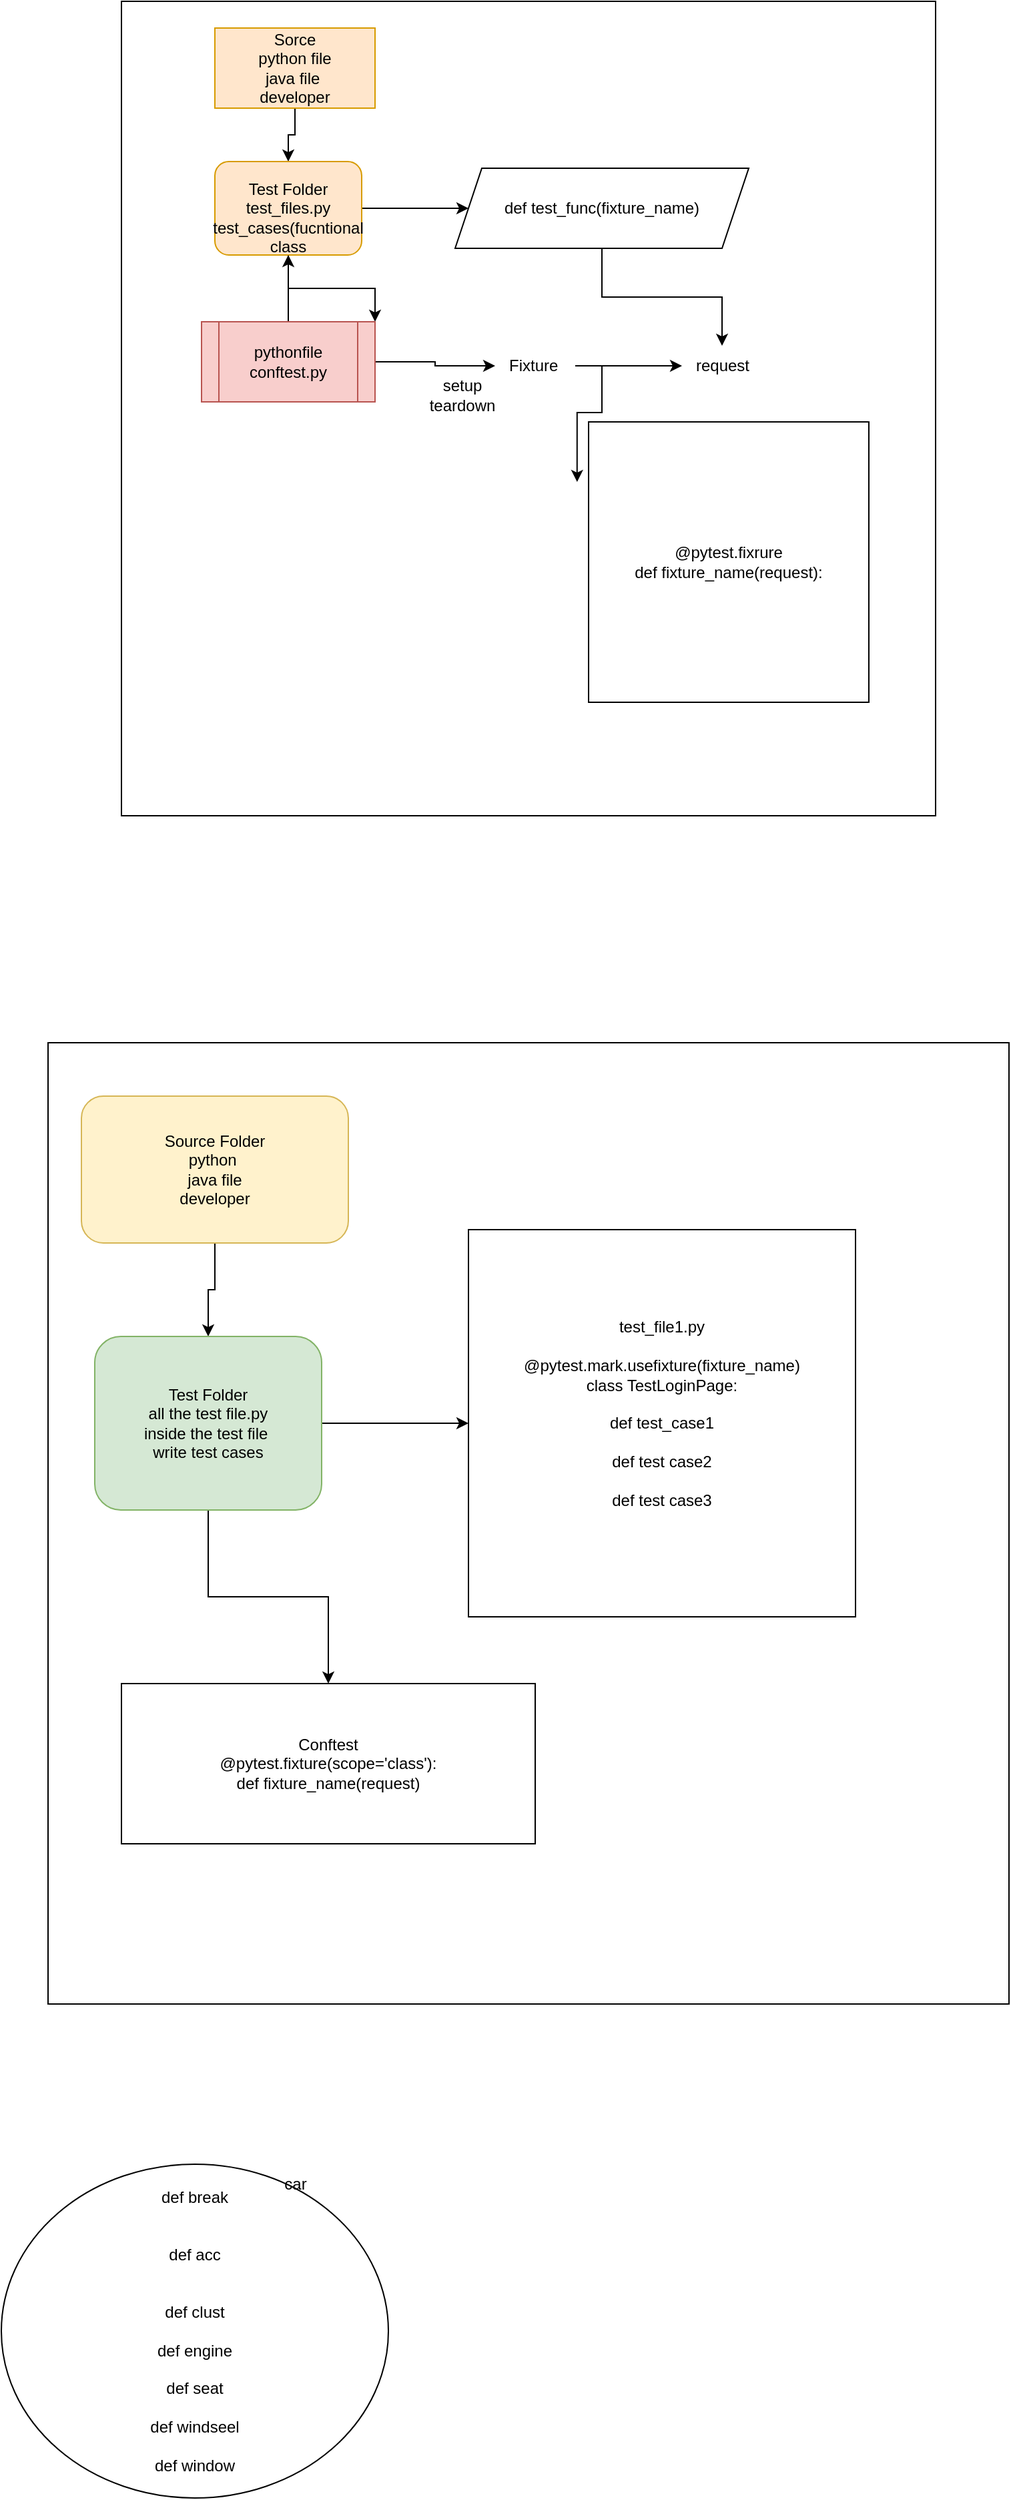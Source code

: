 <mxfile version="24.2.5" type="device">
  <diagram name="Page-1" id="njWOg8QenGgPF7GtcoPt">
    <mxGraphModel dx="1434" dy="1880" grid="1" gridSize="10" guides="1" tooltips="1" connect="1" arrows="1" fold="1" page="1" pageScale="1" pageWidth="850" pageHeight="1100" math="0" shadow="0">
      <root>
        <mxCell id="0" />
        <mxCell id="1" parent="0" />
        <mxCell id="R5fA3wj8_WEJDZadepWY-2" value="&amp;nbsp; &amp;nbsp; &amp;nbsp; &amp;nbsp; &amp;nbsp; &amp;nbsp; &amp;nbsp; &amp;nbsp; &amp;nbsp; &amp;nbsp; &amp;nbsp; &amp;nbsp; &amp;nbsp; &amp;nbsp; &amp;nbsp; &amp;nbsp; &amp;nbsp; &amp;nbsp; &amp;nbsp; &amp;nbsp; &amp;nbsp; &amp;nbsp; &amp;nbsp; &amp;nbsp; &amp;nbsp; &amp;nbsp;&amp;nbsp;&lt;div&gt;&lt;br&gt;&lt;/div&gt;&lt;div&gt;&amp;nbsp; &amp;nbsp; &amp;nbsp; &amp;nbsp; &amp;nbsp; &amp;nbsp; &amp;nbsp; &amp;nbsp; &amp;nbsp; &amp;nbsp; &amp;nbsp; &amp;nbsp; &amp;nbsp; &amp;nbsp; &amp;nbsp; &amp;nbsp; &amp;nbsp; &amp;nbsp; &amp;nbsp; &amp;nbsp; &amp;nbsp; &amp;nbsp; &amp;nbsp; &amp;nbsp; Conftest.py&lt;/div&gt;" style="whiteSpace=wrap;html=1;aspect=fixed;" vertex="1" parent="1">
          <mxGeometry x="120" y="-40" width="610" height="610" as="geometry" />
        </mxCell>
        <mxCell id="R5fA3wj8_WEJDZadepWY-10" style="edgeStyle=orthogonalEdgeStyle;rounded=0;orthogonalLoop=1;jettySize=auto;html=1;entryX=0.5;entryY=0;entryDx=0;entryDy=0;" edge="1" parent="1" source="R5fA3wj8_WEJDZadepWY-3" target="R5fA3wj8_WEJDZadepWY-5">
          <mxGeometry relative="1" as="geometry" />
        </mxCell>
        <mxCell id="R5fA3wj8_WEJDZadepWY-3" value="Sorce&lt;div&gt;python file&lt;/div&gt;&lt;div&gt;java file&amp;nbsp;&lt;/div&gt;&lt;div&gt;developer&lt;/div&gt;" style="rounded=0;whiteSpace=wrap;html=1;fillColor=#ffe6cc;strokeColor=#d79b00;" vertex="1" parent="1">
          <mxGeometry x="190" y="-20" width="120" height="60" as="geometry" />
        </mxCell>
        <mxCell id="R5fA3wj8_WEJDZadepWY-9" style="edgeStyle=orthogonalEdgeStyle;rounded=0;orthogonalLoop=1;jettySize=auto;html=1;entryX=1;entryY=0;entryDx=0;entryDy=0;" edge="1" parent="1" source="R5fA3wj8_WEJDZadepWY-5" target="R5fA3wj8_WEJDZadepWY-6">
          <mxGeometry relative="1" as="geometry" />
        </mxCell>
        <mxCell id="R5fA3wj8_WEJDZadepWY-17" value="" style="edgeStyle=orthogonalEdgeStyle;rounded=0;orthogonalLoop=1;jettySize=auto;html=1;" edge="1" parent="1" source="R5fA3wj8_WEJDZadepWY-5">
          <mxGeometry relative="1" as="geometry">
            <mxPoint x="380" y="115" as="targetPoint" />
          </mxGeometry>
        </mxCell>
        <mxCell id="R5fA3wj8_WEJDZadepWY-5" value="&lt;div&gt;&lt;br&gt;&lt;/div&gt;&lt;div&gt;Test Folder&lt;/div&gt;&lt;div&gt;test_files.py&lt;/div&gt;&lt;div&gt;test_cases(fucntional&lt;/div&gt;&lt;div&gt;class&lt;/div&gt;" style="rounded=1;whiteSpace=wrap;html=1;fillColor=#ffe6cc;strokeColor=#d79b00;" vertex="1" parent="1">
          <mxGeometry x="190" y="80" width="110" height="70" as="geometry" />
        </mxCell>
        <mxCell id="R5fA3wj8_WEJDZadepWY-7" style="edgeStyle=orthogonalEdgeStyle;rounded=0;orthogonalLoop=1;jettySize=auto;html=1;entryX=0.5;entryY=1;entryDx=0;entryDy=0;" edge="1" parent="1" source="R5fA3wj8_WEJDZadepWY-6" target="R5fA3wj8_WEJDZadepWY-5">
          <mxGeometry relative="1" as="geometry" />
        </mxCell>
        <mxCell id="R5fA3wj8_WEJDZadepWY-12" style="edgeStyle=orthogonalEdgeStyle;rounded=0;orthogonalLoop=1;jettySize=auto;html=1;" edge="1" parent="1" source="R5fA3wj8_WEJDZadepWY-6" target="R5fA3wj8_WEJDZadepWY-11">
          <mxGeometry relative="1" as="geometry" />
        </mxCell>
        <mxCell id="R5fA3wj8_WEJDZadepWY-6" value="pythonfile&lt;div&gt;conftest.py&lt;/div&gt;" style="shape=process;whiteSpace=wrap;html=1;backgroundOutline=1;fillColor=#f8cecc;strokeColor=#b85450;" vertex="1" parent="1">
          <mxGeometry x="180" y="200" width="130" height="60" as="geometry" />
        </mxCell>
        <mxCell id="R5fA3wj8_WEJDZadepWY-8" value="setup&lt;div&gt;teardown&lt;/div&gt;" style="text;html=1;align=center;verticalAlign=middle;resizable=0;points=[];autosize=1;strokeColor=none;fillColor=none;" vertex="1" parent="1">
          <mxGeometry x="340" y="235" width="70" height="40" as="geometry" />
        </mxCell>
        <mxCell id="R5fA3wj8_WEJDZadepWY-15" value="" style="edgeStyle=orthogonalEdgeStyle;rounded=0;orthogonalLoop=1;jettySize=auto;html=1;" edge="1" parent="1" source="R5fA3wj8_WEJDZadepWY-11" target="R5fA3wj8_WEJDZadepWY-14">
          <mxGeometry relative="1" as="geometry" />
        </mxCell>
        <mxCell id="R5fA3wj8_WEJDZadepWY-11" value="Fixture&amp;nbsp;" style="text;html=1;align=center;verticalAlign=middle;resizable=0;points=[];autosize=1;strokeColor=none;fillColor=none;" vertex="1" parent="1">
          <mxGeometry x="400" y="218" width="60" height="30" as="geometry" />
        </mxCell>
        <mxCell id="R5fA3wj8_WEJDZadepWY-14" value="request" style="text;html=1;align=center;verticalAlign=middle;resizable=0;points=[];autosize=1;strokeColor=none;fillColor=none;" vertex="1" parent="1">
          <mxGeometry x="540" y="218" width="60" height="30" as="geometry" />
        </mxCell>
        <mxCell id="R5fA3wj8_WEJDZadepWY-19" style="edgeStyle=orthogonalEdgeStyle;rounded=0;orthogonalLoop=1;jettySize=auto;html=1;" edge="1" parent="1" source="R5fA3wj8_WEJDZadepWY-18" target="R5fA3wj8_WEJDZadepWY-14">
          <mxGeometry relative="1" as="geometry" />
        </mxCell>
        <mxCell id="R5fA3wj8_WEJDZadepWY-18" value="def test_func(fixture_name)" style="shape=parallelogram;perimeter=parallelogramPerimeter;whiteSpace=wrap;html=1;fixedSize=1;" vertex="1" parent="1">
          <mxGeometry x="370" y="85" width="220" height="60" as="geometry" />
        </mxCell>
        <mxCell id="R5fA3wj8_WEJDZadepWY-20" value="&lt;div&gt;@pytest.fixrure&lt;/div&gt;def fixture_name(request):" style="whiteSpace=wrap;html=1;aspect=fixed;" vertex="1" parent="1">
          <mxGeometry x="470" y="275" width="210" height="210" as="geometry" />
        </mxCell>
        <mxCell id="R5fA3wj8_WEJDZadepWY-21" style="edgeStyle=orthogonalEdgeStyle;rounded=0;orthogonalLoop=1;jettySize=auto;html=1;entryX=-0.041;entryY=0.214;entryDx=0;entryDy=0;entryPerimeter=0;" edge="1" parent="1" source="R5fA3wj8_WEJDZadepWY-11" target="R5fA3wj8_WEJDZadepWY-20">
          <mxGeometry relative="1" as="geometry" />
        </mxCell>
        <mxCell id="R5fA3wj8_WEJDZadepWY-22" value="C" style="whiteSpace=wrap;html=1;aspect=fixed;" vertex="1" parent="1">
          <mxGeometry x="65" y="740" width="720" height="720" as="geometry" />
        </mxCell>
        <mxCell id="R5fA3wj8_WEJDZadepWY-25" style="edgeStyle=orthogonalEdgeStyle;rounded=0;orthogonalLoop=1;jettySize=auto;html=1;" edge="1" parent="1" source="R5fA3wj8_WEJDZadepWY-23" target="R5fA3wj8_WEJDZadepWY-24">
          <mxGeometry relative="1" as="geometry" />
        </mxCell>
        <mxCell id="R5fA3wj8_WEJDZadepWY-23" value="Source Folder&lt;div&gt;python&amp;nbsp;&lt;/div&gt;&lt;div&gt;java file&lt;/div&gt;&lt;div&gt;developer&lt;/div&gt;" style="rounded=1;whiteSpace=wrap;html=1;fillColor=#fff2cc;strokeColor=#d6b656;" vertex="1" parent="1">
          <mxGeometry x="90" y="780" width="200" height="110" as="geometry" />
        </mxCell>
        <mxCell id="R5fA3wj8_WEJDZadepWY-27" style="edgeStyle=orthogonalEdgeStyle;rounded=0;orthogonalLoop=1;jettySize=auto;html=1;" edge="1" parent="1" source="R5fA3wj8_WEJDZadepWY-24" target="R5fA3wj8_WEJDZadepWY-26">
          <mxGeometry relative="1" as="geometry" />
        </mxCell>
        <mxCell id="R5fA3wj8_WEJDZadepWY-29" style="edgeStyle=orthogonalEdgeStyle;rounded=0;orthogonalLoop=1;jettySize=auto;html=1;entryX=0;entryY=0.5;entryDx=0;entryDy=0;" edge="1" parent="1" source="R5fA3wj8_WEJDZadepWY-24" target="R5fA3wj8_WEJDZadepWY-28">
          <mxGeometry relative="1" as="geometry" />
        </mxCell>
        <mxCell id="R5fA3wj8_WEJDZadepWY-24" value="Test Folder&lt;div&gt;all the test file.py&lt;/div&gt;&lt;div&gt;inside the test file&amp;nbsp;&lt;/div&gt;&lt;div&gt;write test cases&lt;/div&gt;" style="rounded=1;whiteSpace=wrap;html=1;fillColor=#d5e8d4;strokeColor=#82b366;" vertex="1" parent="1">
          <mxGeometry x="100" y="960" width="170" height="130" as="geometry" />
        </mxCell>
        <mxCell id="R5fA3wj8_WEJDZadepWY-26" value="Conftest&lt;div&gt;@pytest.fixture(scope=&#39;class&#39;):&lt;/div&gt;&lt;div&gt;def fixture_name(request)&lt;/div&gt;" style="rounded=0;whiteSpace=wrap;html=1;" vertex="1" parent="1">
          <mxGeometry x="120" y="1220" width="310" height="120" as="geometry" />
        </mxCell>
        <mxCell id="R5fA3wj8_WEJDZadepWY-28" value="test_file1.py&lt;div&gt;&lt;br&gt;&lt;/div&gt;&lt;div&gt;@pytest.mark.usefixture(fixture_name)&lt;/div&gt;&lt;div&gt;class TestLoginPage:&lt;/div&gt;&lt;div&gt;&lt;br&gt;&lt;/div&gt;&lt;div&gt;def test_case1&lt;/div&gt;&lt;div&gt;&lt;br&gt;&lt;/div&gt;&lt;div&gt;def test case2&lt;/div&gt;&lt;div&gt;&lt;br&gt;&lt;/div&gt;&lt;div&gt;def test case3&lt;/div&gt;&lt;div&gt;&lt;br&gt;&lt;/div&gt;" style="whiteSpace=wrap;html=1;aspect=fixed;" vertex="1" parent="1">
          <mxGeometry x="380" y="880" width="290" height="290" as="geometry" />
        </mxCell>
        <mxCell id="R5fA3wj8_WEJDZadepWY-30" value="def break&lt;div&gt;&lt;br&gt;&lt;/div&gt;&lt;div&gt;&lt;br&gt;&lt;/div&gt;&lt;div&gt;def acc&lt;/div&gt;&lt;div&gt;&lt;br&gt;&lt;/div&gt;&lt;div&gt;&lt;br&gt;&lt;/div&gt;&lt;div&gt;def clust&lt;/div&gt;&lt;div&gt;&lt;br&gt;&lt;/div&gt;&lt;div&gt;def engine&lt;/div&gt;&lt;div&gt;&lt;br&gt;&lt;/div&gt;&lt;div&gt;def seat&lt;/div&gt;&lt;div&gt;&lt;br&gt;&lt;/div&gt;&lt;div&gt;def windseel&lt;/div&gt;&lt;div&gt;&lt;br&gt;&lt;/div&gt;&lt;div&gt;def window&lt;/div&gt;" style="ellipse;whiteSpace=wrap;html=1;" vertex="1" parent="1">
          <mxGeometry x="30" y="1580" width="290" height="250" as="geometry" />
        </mxCell>
        <mxCell id="R5fA3wj8_WEJDZadepWY-31" value="car" style="text;html=1;align=center;verticalAlign=middle;resizable=0;points=[];autosize=1;strokeColor=none;fillColor=none;" vertex="1" parent="1">
          <mxGeometry x="230" y="1580" width="40" height="30" as="geometry" />
        </mxCell>
      </root>
    </mxGraphModel>
  </diagram>
</mxfile>
